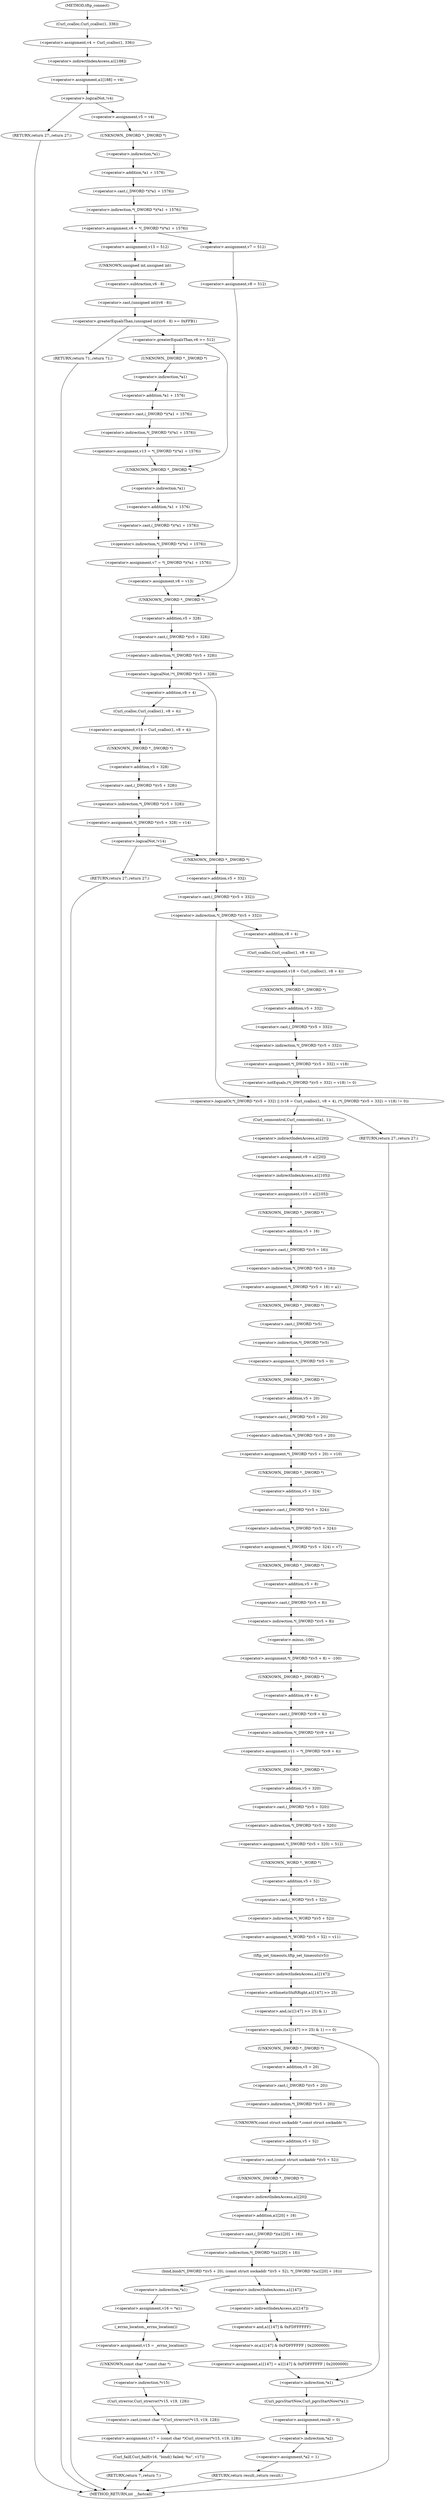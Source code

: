 digraph tftp_connect {  
"1000137" [label = "(<operator>.assignment,v4 = Curl_ccalloc(1, 336))" ]
"1000139" [label = "(Curl_ccalloc,Curl_ccalloc(1, 336))" ]
"1000142" [label = "(<operator>.assignment,a1[188] = v4)" ]
"1000143" [label = "(<operator>.indirectIndexAccess,a1[188])" ]
"1000148" [label = "(<operator>.logicalNot,!v4)" ]
"1000150" [label = "(RETURN,return 27;,return 27;)" ]
"1000152" [label = "(<operator>.assignment,v5 = v4)" ]
"1000155" [label = "(<operator>.assignment,v6 = *(_DWORD *)(*a1 + 1576))" ]
"1000157" [label = "(<operator>.indirection,*(_DWORD *)(*a1 + 1576))" ]
"1000158" [label = "(<operator>.cast,(_DWORD *)(*a1 + 1576))" ]
"1000159" [label = "(UNKNOWN,_DWORD *,_DWORD *)" ]
"1000160" [label = "(<operator>.addition,*a1 + 1576)" ]
"1000161" [label = "(<operator>.indirection,*a1)" ]
"1000167" [label = "(<operator>.assignment,v13 = 512)" ]
"1000171" [label = "(<operator>.greaterEqualsThan,(unsigned int)(v6 - 8) >= 0xFFB1)" ]
"1000172" [label = "(<operator>.cast,(unsigned int)(v6 - 8))" ]
"1000173" [label = "(UNKNOWN,unsigned int,unsigned int)" ]
"1000174" [label = "(<operator>.subtraction,v6 - 8)" ]
"1000178" [label = "(RETURN,return 71;,return 71;)" ]
"1000181" [label = "(<operator>.greaterEqualsThan,v6 >= 512)" ]
"1000184" [label = "(<operator>.assignment,v13 = *(_DWORD *)(*a1 + 1576))" ]
"1000186" [label = "(<operator>.indirection,*(_DWORD *)(*a1 + 1576))" ]
"1000187" [label = "(<operator>.cast,(_DWORD *)(*a1 + 1576))" ]
"1000188" [label = "(UNKNOWN,_DWORD *,_DWORD *)" ]
"1000189" [label = "(<operator>.addition,*a1 + 1576)" ]
"1000190" [label = "(<operator>.indirection,*a1)" ]
"1000193" [label = "(<operator>.assignment,v7 = *(_DWORD *)(*a1 + 1576))" ]
"1000195" [label = "(<operator>.indirection,*(_DWORD *)(*a1 + 1576))" ]
"1000196" [label = "(<operator>.cast,(_DWORD *)(*a1 + 1576))" ]
"1000197" [label = "(UNKNOWN,_DWORD *,_DWORD *)" ]
"1000198" [label = "(<operator>.addition,*a1 + 1576)" ]
"1000199" [label = "(<operator>.indirection,*a1)" ]
"1000202" [label = "(<operator>.assignment,v8 = v13)" ]
"1000207" [label = "(<operator>.assignment,v7 = 512)" ]
"1000210" [label = "(<operator>.assignment,v8 = 512)" ]
"1000214" [label = "(<operator>.logicalNot,!*(_DWORD *)(v5 + 328))" ]
"1000215" [label = "(<operator>.indirection,*(_DWORD *)(v5 + 328))" ]
"1000216" [label = "(<operator>.cast,(_DWORD *)(v5 + 328))" ]
"1000217" [label = "(UNKNOWN,_DWORD *,_DWORD *)" ]
"1000218" [label = "(<operator>.addition,v5 + 328)" ]
"1000222" [label = "(<operator>.assignment,v14 = Curl_ccalloc(1, v8 + 4))" ]
"1000224" [label = "(Curl_ccalloc,Curl_ccalloc(1, v8 + 4))" ]
"1000226" [label = "(<operator>.addition,v8 + 4)" ]
"1000229" [label = "(<operator>.assignment,*(_DWORD *)(v5 + 328) = v14)" ]
"1000230" [label = "(<operator>.indirection,*(_DWORD *)(v5 + 328))" ]
"1000231" [label = "(<operator>.cast,(_DWORD *)(v5 + 328))" ]
"1000232" [label = "(UNKNOWN,_DWORD *,_DWORD *)" ]
"1000233" [label = "(<operator>.addition,v5 + 328)" ]
"1000238" [label = "(<operator>.logicalNot,!v14)" ]
"1000240" [label = "(RETURN,return 27;,return 27;)" ]
"1000243" [label = "(<operator>.logicalOr,*(_DWORD *)(v5 + 332) || (v18 = Curl_ccalloc(1, v8 + 4), (*(_DWORD *)(v5 + 332) = v18) != 0))" ]
"1000244" [label = "(<operator>.indirection,*(_DWORD *)(v5 + 332))" ]
"1000245" [label = "(<operator>.cast,(_DWORD *)(v5 + 332))" ]
"1000246" [label = "(UNKNOWN,_DWORD *,_DWORD *)" ]
"1000247" [label = "(<operator>.addition,v5 + 332)" ]
"1000251" [label = "(<operator>.assignment,v18 = Curl_ccalloc(1, v8 + 4))" ]
"1000253" [label = "(Curl_ccalloc,Curl_ccalloc(1, v8 + 4))" ]
"1000255" [label = "(<operator>.addition,v8 + 4)" ]
"1000258" [label = "(<operator>.notEquals,(*(_DWORD *)(v5 + 332) = v18) != 0)" ]
"1000259" [label = "(<operator>.assignment,*(_DWORD *)(v5 + 332) = v18)" ]
"1000260" [label = "(<operator>.indirection,*(_DWORD *)(v5 + 332))" ]
"1000261" [label = "(<operator>.cast,(_DWORD *)(v5 + 332))" ]
"1000262" [label = "(UNKNOWN,_DWORD *,_DWORD *)" ]
"1000263" [label = "(<operator>.addition,v5 + 332)" ]
"1000269" [label = "(Curl_conncontrol,Curl_conncontrol(a1, 1))" ]
"1000272" [label = "(<operator>.assignment,v9 = a1[20])" ]
"1000274" [label = "(<operator>.indirectIndexAccess,a1[20])" ]
"1000277" [label = "(<operator>.assignment,v10 = a1[105])" ]
"1000279" [label = "(<operator>.indirectIndexAccess,a1[105])" ]
"1000282" [label = "(<operator>.assignment,*(_DWORD *)(v5 + 16) = a1)" ]
"1000283" [label = "(<operator>.indirection,*(_DWORD *)(v5 + 16))" ]
"1000284" [label = "(<operator>.cast,(_DWORD *)(v5 + 16))" ]
"1000285" [label = "(UNKNOWN,_DWORD *,_DWORD *)" ]
"1000286" [label = "(<operator>.addition,v5 + 16)" ]
"1000290" [label = "(<operator>.assignment,*(_DWORD *)v5 = 0)" ]
"1000291" [label = "(<operator>.indirection,*(_DWORD *)v5)" ]
"1000292" [label = "(<operator>.cast,(_DWORD *)v5)" ]
"1000293" [label = "(UNKNOWN,_DWORD *,_DWORD *)" ]
"1000296" [label = "(<operator>.assignment,*(_DWORD *)(v5 + 20) = v10)" ]
"1000297" [label = "(<operator>.indirection,*(_DWORD *)(v5 + 20))" ]
"1000298" [label = "(<operator>.cast,(_DWORD *)(v5 + 20))" ]
"1000299" [label = "(UNKNOWN,_DWORD *,_DWORD *)" ]
"1000300" [label = "(<operator>.addition,v5 + 20)" ]
"1000304" [label = "(<operator>.assignment,*(_DWORD *)(v5 + 324) = v7)" ]
"1000305" [label = "(<operator>.indirection,*(_DWORD *)(v5 + 324))" ]
"1000306" [label = "(<operator>.cast,(_DWORD *)(v5 + 324))" ]
"1000307" [label = "(UNKNOWN,_DWORD *,_DWORD *)" ]
"1000308" [label = "(<operator>.addition,v5 + 324)" ]
"1000312" [label = "(<operator>.assignment,*(_DWORD *)(v5 + 8) = -100)" ]
"1000313" [label = "(<operator>.indirection,*(_DWORD *)(v5 + 8))" ]
"1000314" [label = "(<operator>.cast,(_DWORD *)(v5 + 8))" ]
"1000315" [label = "(UNKNOWN,_DWORD *,_DWORD *)" ]
"1000316" [label = "(<operator>.addition,v5 + 8)" ]
"1000319" [label = "(<operator>.minus,-100)" ]
"1000321" [label = "(<operator>.assignment,v11 = *(_DWORD *)(v9 + 4))" ]
"1000323" [label = "(<operator>.indirection,*(_DWORD *)(v9 + 4))" ]
"1000324" [label = "(<operator>.cast,(_DWORD *)(v9 + 4))" ]
"1000325" [label = "(UNKNOWN,_DWORD *,_DWORD *)" ]
"1000326" [label = "(<operator>.addition,v9 + 4)" ]
"1000329" [label = "(<operator>.assignment,*(_DWORD *)(v5 + 320) = 512)" ]
"1000330" [label = "(<operator>.indirection,*(_DWORD *)(v5 + 320))" ]
"1000331" [label = "(<operator>.cast,(_DWORD *)(v5 + 320))" ]
"1000332" [label = "(UNKNOWN,_DWORD *,_DWORD *)" ]
"1000333" [label = "(<operator>.addition,v5 + 320)" ]
"1000337" [label = "(<operator>.assignment,*(_WORD *)(v5 + 52) = v11)" ]
"1000338" [label = "(<operator>.indirection,*(_WORD *)(v5 + 52))" ]
"1000339" [label = "(<operator>.cast,(_WORD *)(v5 + 52))" ]
"1000340" [label = "(UNKNOWN,_WORD *,_WORD *)" ]
"1000341" [label = "(<operator>.addition,v5 + 52)" ]
"1000345" [label = "(tftp_set_timeouts,tftp_set_timeouts(v5))" ]
"1000348" [label = "(<operator>.equals,((a1[147] >> 25) & 1) == 0)" ]
"1000349" [label = "(<operator>.and,(a1[147] >> 25) & 1)" ]
"1000350" [label = "(<operator>.arithmeticShiftRight,a1[147] >> 25)" ]
"1000351" [label = "(<operator>.indirectIndexAccess,a1[147])" ]
"1000359" [label = "(bind,bind(*(_DWORD *)(v5 + 20), (const struct sockaddr *)(v5 + 52), *(_DWORD *)(a1[20] + 16)))" ]
"1000360" [label = "(<operator>.indirection,*(_DWORD *)(v5 + 20))" ]
"1000361" [label = "(<operator>.cast,(_DWORD *)(v5 + 20))" ]
"1000362" [label = "(UNKNOWN,_DWORD *,_DWORD *)" ]
"1000363" [label = "(<operator>.addition,v5 + 20)" ]
"1000366" [label = "(<operator>.cast,(const struct sockaddr *)(v5 + 52))" ]
"1000367" [label = "(UNKNOWN,const struct sockaddr *,const struct sockaddr *)" ]
"1000368" [label = "(<operator>.addition,v5 + 52)" ]
"1000371" [label = "(<operator>.indirection,*(_DWORD *)(a1[20] + 16))" ]
"1000372" [label = "(<operator>.cast,(_DWORD *)(a1[20] + 16))" ]
"1000373" [label = "(UNKNOWN,_DWORD *,_DWORD *)" ]
"1000374" [label = "(<operator>.addition,a1[20] + 16)" ]
"1000375" [label = "(<operator>.indirectIndexAccess,a1[20])" ]
"1000380" [label = "(<operator>.assignment,v16 = *a1)" ]
"1000382" [label = "(<operator>.indirection,*a1)" ]
"1000384" [label = "(<operator>.assignment,v15 = _errno_location())" ]
"1000386" [label = "(_errno_location,_errno_location())" ]
"1000387" [label = "(<operator>.assignment,v17 = (const char *)Curl_strerror(*v15, v19, 128))" ]
"1000389" [label = "(<operator>.cast,(const char *)Curl_strerror(*v15, v19, 128))" ]
"1000390" [label = "(UNKNOWN,const char *,const char *)" ]
"1000391" [label = "(Curl_strerror,Curl_strerror(*v15, v19, 128))" ]
"1000392" [label = "(<operator>.indirection,*v15)" ]
"1000396" [label = "(Curl_failf,Curl_failf(v16, \"bind() failed; %s\", v17))" ]
"1000400" [label = "(RETURN,return 7;,return 7;)" ]
"1000402" [label = "(<operator>.assignment,a1[147] = a1[147] & 0xFDFFFFFF | 0x2000000)" ]
"1000403" [label = "(<operator>.indirectIndexAccess,a1[147])" ]
"1000406" [label = "(<operator>.or,a1[147] & 0xFDFFFFFF | 0x2000000)" ]
"1000407" [label = "(<operator>.and,a1[147] & 0xFDFFFFFF)" ]
"1000408" [label = "(<operator>.indirectIndexAccess,a1[147])" ]
"1000413" [label = "(Curl_pgrsStartNow,Curl_pgrsStartNow(*a1))" ]
"1000414" [label = "(<operator>.indirection,*a1)" ]
"1000416" [label = "(<operator>.assignment,result = 0)" ]
"1000419" [label = "(<operator>.assignment,*a2 = 1)" ]
"1000420" [label = "(<operator>.indirection,*a2)" ]
"1000423" [label = "(RETURN,return result;,return result;)" ]
"1000425" [label = "(RETURN,return 27;,return 27;)" ]
"1000117" [label = "(METHOD,tftp_connect)" ]
"1000427" [label = "(METHOD_RETURN,int __fastcall)" ]
  "1000137" -> "1000143" 
  "1000139" -> "1000137" 
  "1000142" -> "1000148" 
  "1000143" -> "1000142" 
  "1000148" -> "1000150" 
  "1000148" -> "1000152" 
  "1000150" -> "1000427" 
  "1000152" -> "1000159" 
  "1000155" -> "1000167" 
  "1000155" -> "1000207" 
  "1000157" -> "1000155" 
  "1000158" -> "1000157" 
  "1000159" -> "1000161" 
  "1000160" -> "1000158" 
  "1000161" -> "1000160" 
  "1000167" -> "1000173" 
  "1000171" -> "1000178" 
  "1000171" -> "1000181" 
  "1000172" -> "1000171" 
  "1000173" -> "1000174" 
  "1000174" -> "1000172" 
  "1000178" -> "1000427" 
  "1000181" -> "1000188" 
  "1000181" -> "1000197" 
  "1000184" -> "1000197" 
  "1000186" -> "1000184" 
  "1000187" -> "1000186" 
  "1000188" -> "1000190" 
  "1000189" -> "1000187" 
  "1000190" -> "1000189" 
  "1000193" -> "1000202" 
  "1000195" -> "1000193" 
  "1000196" -> "1000195" 
  "1000197" -> "1000199" 
  "1000198" -> "1000196" 
  "1000199" -> "1000198" 
  "1000202" -> "1000217" 
  "1000207" -> "1000210" 
  "1000210" -> "1000217" 
  "1000214" -> "1000246" 
  "1000214" -> "1000226" 
  "1000215" -> "1000214" 
  "1000216" -> "1000215" 
  "1000217" -> "1000218" 
  "1000218" -> "1000216" 
  "1000222" -> "1000232" 
  "1000224" -> "1000222" 
  "1000226" -> "1000224" 
  "1000229" -> "1000238" 
  "1000230" -> "1000229" 
  "1000231" -> "1000230" 
  "1000232" -> "1000233" 
  "1000233" -> "1000231" 
  "1000238" -> "1000246" 
  "1000238" -> "1000240" 
  "1000240" -> "1000427" 
  "1000243" -> "1000269" 
  "1000243" -> "1000425" 
  "1000244" -> "1000243" 
  "1000244" -> "1000255" 
  "1000245" -> "1000244" 
  "1000246" -> "1000247" 
  "1000247" -> "1000245" 
  "1000251" -> "1000262" 
  "1000253" -> "1000251" 
  "1000255" -> "1000253" 
  "1000258" -> "1000243" 
  "1000259" -> "1000258" 
  "1000260" -> "1000259" 
  "1000261" -> "1000260" 
  "1000262" -> "1000263" 
  "1000263" -> "1000261" 
  "1000269" -> "1000274" 
  "1000272" -> "1000279" 
  "1000274" -> "1000272" 
  "1000277" -> "1000285" 
  "1000279" -> "1000277" 
  "1000282" -> "1000293" 
  "1000283" -> "1000282" 
  "1000284" -> "1000283" 
  "1000285" -> "1000286" 
  "1000286" -> "1000284" 
  "1000290" -> "1000299" 
  "1000291" -> "1000290" 
  "1000292" -> "1000291" 
  "1000293" -> "1000292" 
  "1000296" -> "1000307" 
  "1000297" -> "1000296" 
  "1000298" -> "1000297" 
  "1000299" -> "1000300" 
  "1000300" -> "1000298" 
  "1000304" -> "1000315" 
  "1000305" -> "1000304" 
  "1000306" -> "1000305" 
  "1000307" -> "1000308" 
  "1000308" -> "1000306" 
  "1000312" -> "1000325" 
  "1000313" -> "1000319" 
  "1000314" -> "1000313" 
  "1000315" -> "1000316" 
  "1000316" -> "1000314" 
  "1000319" -> "1000312" 
  "1000321" -> "1000332" 
  "1000323" -> "1000321" 
  "1000324" -> "1000323" 
  "1000325" -> "1000326" 
  "1000326" -> "1000324" 
  "1000329" -> "1000340" 
  "1000330" -> "1000329" 
  "1000331" -> "1000330" 
  "1000332" -> "1000333" 
  "1000333" -> "1000331" 
  "1000337" -> "1000345" 
  "1000338" -> "1000337" 
  "1000339" -> "1000338" 
  "1000340" -> "1000341" 
  "1000341" -> "1000339" 
  "1000345" -> "1000351" 
  "1000348" -> "1000362" 
  "1000348" -> "1000414" 
  "1000349" -> "1000348" 
  "1000350" -> "1000349" 
  "1000351" -> "1000350" 
  "1000359" -> "1000382" 
  "1000359" -> "1000403" 
  "1000360" -> "1000367" 
  "1000361" -> "1000360" 
  "1000362" -> "1000363" 
  "1000363" -> "1000361" 
  "1000366" -> "1000373" 
  "1000367" -> "1000368" 
  "1000368" -> "1000366" 
  "1000371" -> "1000359" 
  "1000372" -> "1000371" 
  "1000373" -> "1000375" 
  "1000374" -> "1000372" 
  "1000375" -> "1000374" 
  "1000380" -> "1000386" 
  "1000382" -> "1000380" 
  "1000384" -> "1000390" 
  "1000386" -> "1000384" 
  "1000387" -> "1000396" 
  "1000389" -> "1000387" 
  "1000390" -> "1000392" 
  "1000391" -> "1000389" 
  "1000392" -> "1000391" 
  "1000396" -> "1000400" 
  "1000400" -> "1000427" 
  "1000402" -> "1000414" 
  "1000403" -> "1000408" 
  "1000406" -> "1000402" 
  "1000407" -> "1000406" 
  "1000408" -> "1000407" 
  "1000413" -> "1000416" 
  "1000414" -> "1000413" 
  "1000416" -> "1000420" 
  "1000419" -> "1000423" 
  "1000420" -> "1000419" 
  "1000423" -> "1000427" 
  "1000425" -> "1000427" 
  "1000117" -> "1000139" 
}
